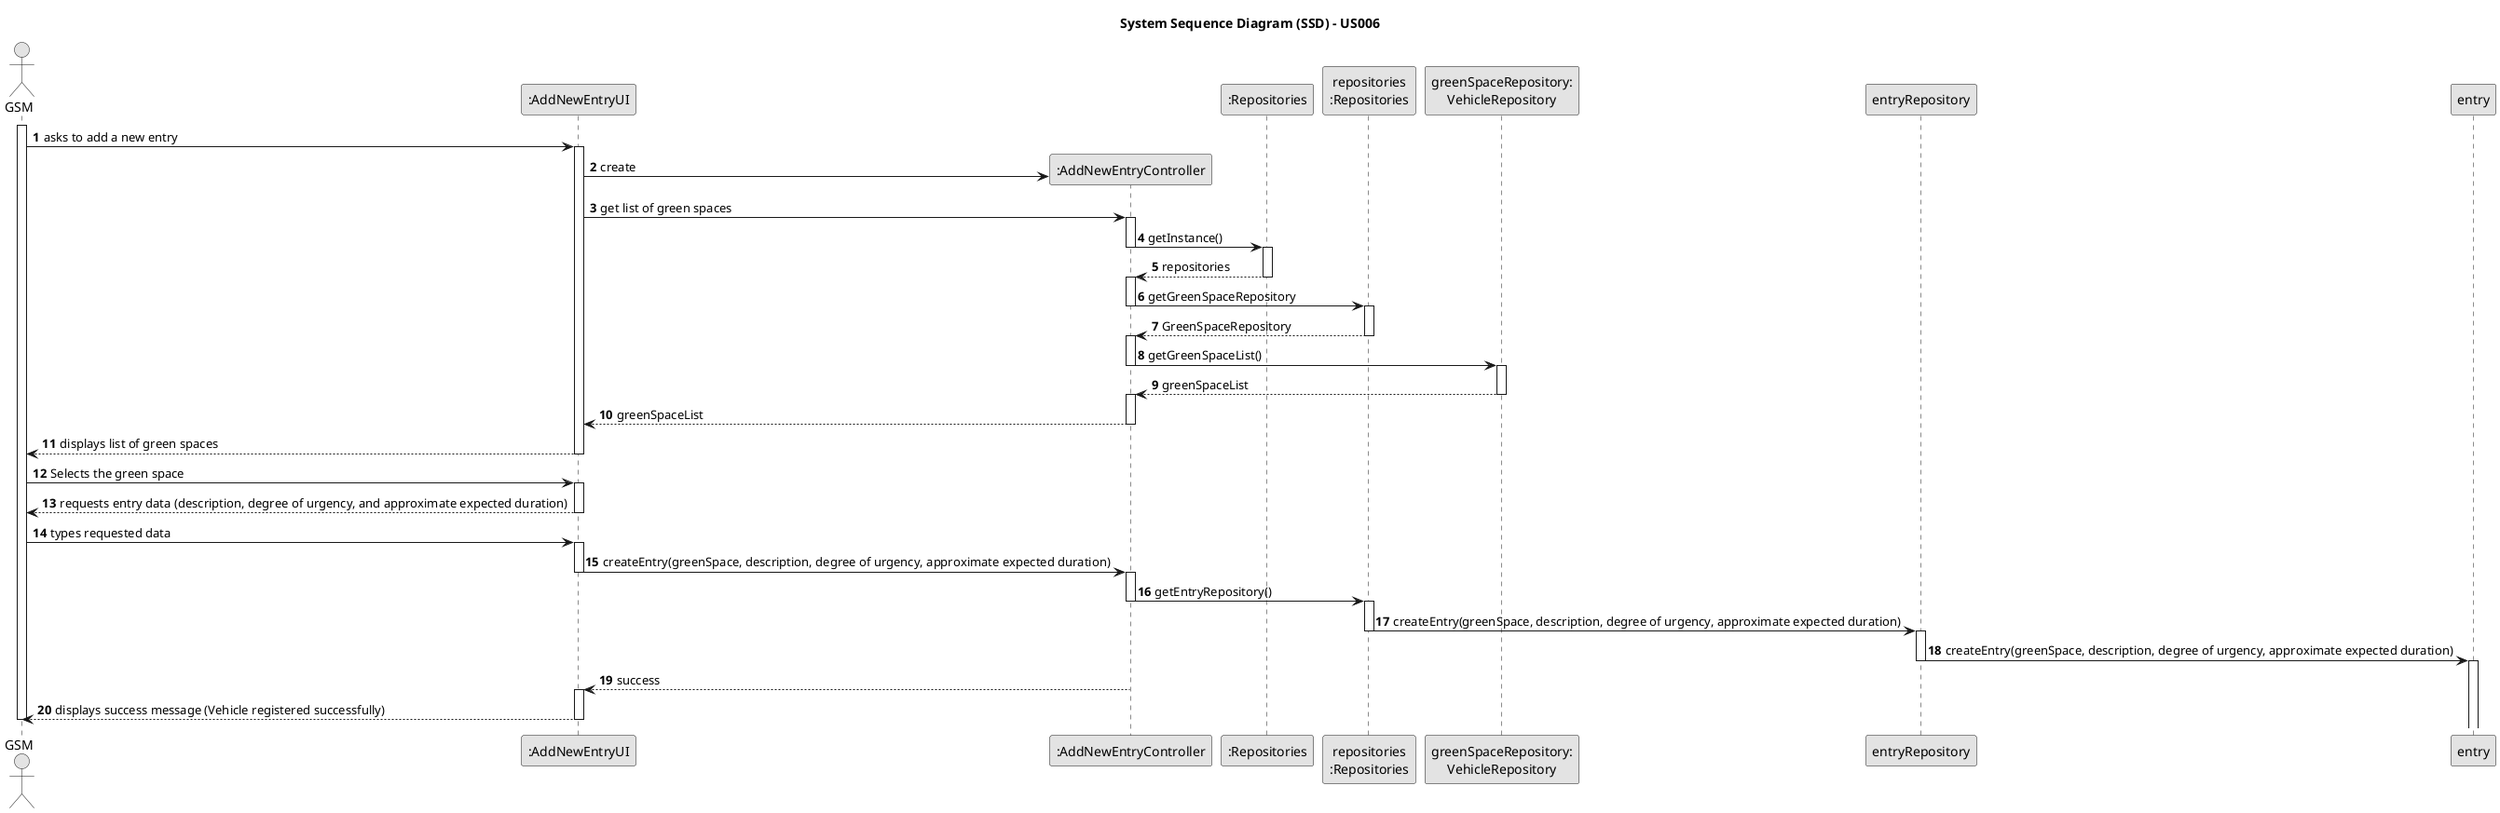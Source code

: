 
@startuml
skinparam monochrome true
skinparam packageStyle rectangle
skinparam shadowing false

title System Sequence Diagram (SSD) - US006

autonumber

actor "GSM" as GSM
participant ":AddNewEntryUI" as UI
participant ":AddNewEntryController" as CTRL
participant ":Repositories" as RepositorySingleton
participant "repositories\n:Repositories" as PLAT
participant "greenSpaceRepository:\nVehicleRepository" as GreenSpaceRepository
participant "entryRepository" as EntryRep
participant "entry" as Entry

activate GSM

    GSM -> UI : asks to add a new entry
    activate UI


        UI -> CTRL** : create

        UI -> CTRL : get list of green spaces
        activate CTRL

        CTRL -> RepositorySingleton : getInstance()
        deactivate CTRL
        activate RepositorySingleton


        RepositorySingleton --> CTRL : repositories
        deactivate RepositorySingleton
        activate CTRL

        CTRL -> PLAT :getGreenSpaceRepository
        deactivate CTRL
        activate PLAT


        PLAT --> CTRL : GreenSpaceRepository
        deactivate PLAT
        activate CTRL


        CTRL -> GreenSpaceRepository : getGreenSpaceList()
        deactivate CTRL
        activate GreenSpaceRepository

        GreenSpaceRepository --> CTRL : greenSpaceList
        deactivate GreenSpaceRepository
        activate CTRL

        CTRL --> UI : greenSpaceList
        deactivate CTRL


        UI --> GSM : displays list of green spaces
        deactivate UI

        GSM -> UI : Selects the green space
        activate UI

        UI --> GSM : requests entry data (description, degree of urgency, and approximate expected duration)
        deactivate UI

        GSM -> UI : types requested data
        activate UI

        UI -> CTRL : createEntry(greenSpace, description, degree of urgency, approximate expected duration)
        deactivate UI
        activate CTRL


        CTRL -> PLAT : getEntryRepository()
        deactivate CTRL
        activate PLAT

        PLAT -> EntryRep : createEntry(greenSpace, description, degree of urgency, approximate expected duration)
        deactivate PLAT
        activate EntryRep

        EntryRep -> Entry : createEntry(greenSpace, description, degree of urgency, approximate expected duration)
        deactivate EntryRep
        activate Entry


            CTRL --> UI : success
            activate UI

    UI --> GSM : displays success message (Vehicle registered successfully)
    deactivate UI

deactivate GSM

@enduml
